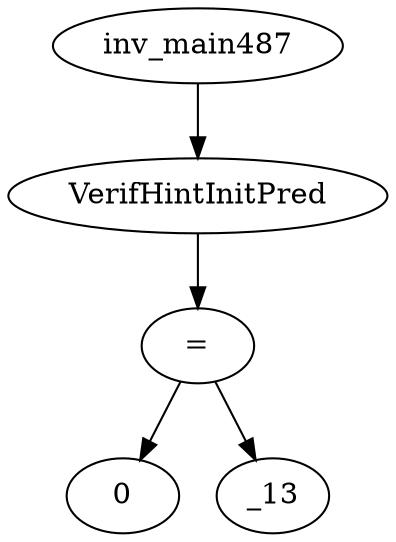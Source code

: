 digraph dag {
0 [label="inv_main487"];
1 [label="VerifHintInitPred"];
2 [label="="];
3 [label="0"];
4 [label="_13"];
0->1
1->2
2->4
2 -> 3
}
